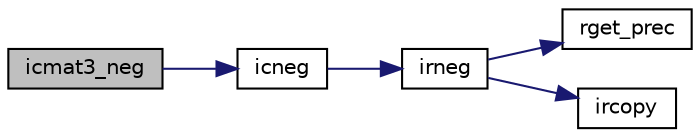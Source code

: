 digraph "icmat3_neg"
{
  edge [fontname="Helvetica",fontsize="10",labelfontname="Helvetica",labelfontsize="10"];
  node [fontname="Helvetica",fontsize="10",shape=record];
  rankdir="LR";
  Node264 [label="icmat3_neg",height=0.2,width=0.4,color="black", fillcolor="grey75", style="filled", fontcolor="black"];
  Node264 -> Node265 [color="midnightblue",fontsize="10",style="solid",fontname="Helvetica"];
  Node265 [label="icneg",height=0.2,width=0.4,color="black", fillcolor="white", style="filled",URL="$icmulti_8c.html#a8575e8ccb3705e58bc442a75b68dbd00",tooltip="符号の反転 [y0,y1]=-[x0,x1]. "];
  Node265 -> Node266 [color="midnightblue",fontsize="10",style="solid",fontname="Helvetica"];
  Node266 [label="irneg",height=0.2,width=0.4,color="black", fillcolor="white", style="filled",URL="$irmulti_8c.html#aab8b9f471b47e8054152264de875f9ae",tooltip="符号の反転 [y0,y1]=-[x0,x1]. "];
  Node266 -> Node267 [color="midnightblue",fontsize="10",style="solid",fontname="Helvetica"];
  Node267 [label="rget_prec",height=0.2,width=0.4,color="black", fillcolor="white", style="filled",URL="$is__rmulti_8h.html#ad9bc8d534620527dc3c46ef4c9d04442",tooltip="rmulti型の浮動小数点数の精度(ビット数)を取得. "];
  Node266 -> Node268 [color="midnightblue",fontsize="10",style="solid",fontname="Helvetica"];
  Node268 [label="ircopy",height=0.2,width=0.4,color="black", fillcolor="white", style="filled",URL="$irmulti_8c.html#aaf2192a33e04cbba12da47550fde287e",tooltip="コピー [y0,y1]=[x0,x1]. "];
}

